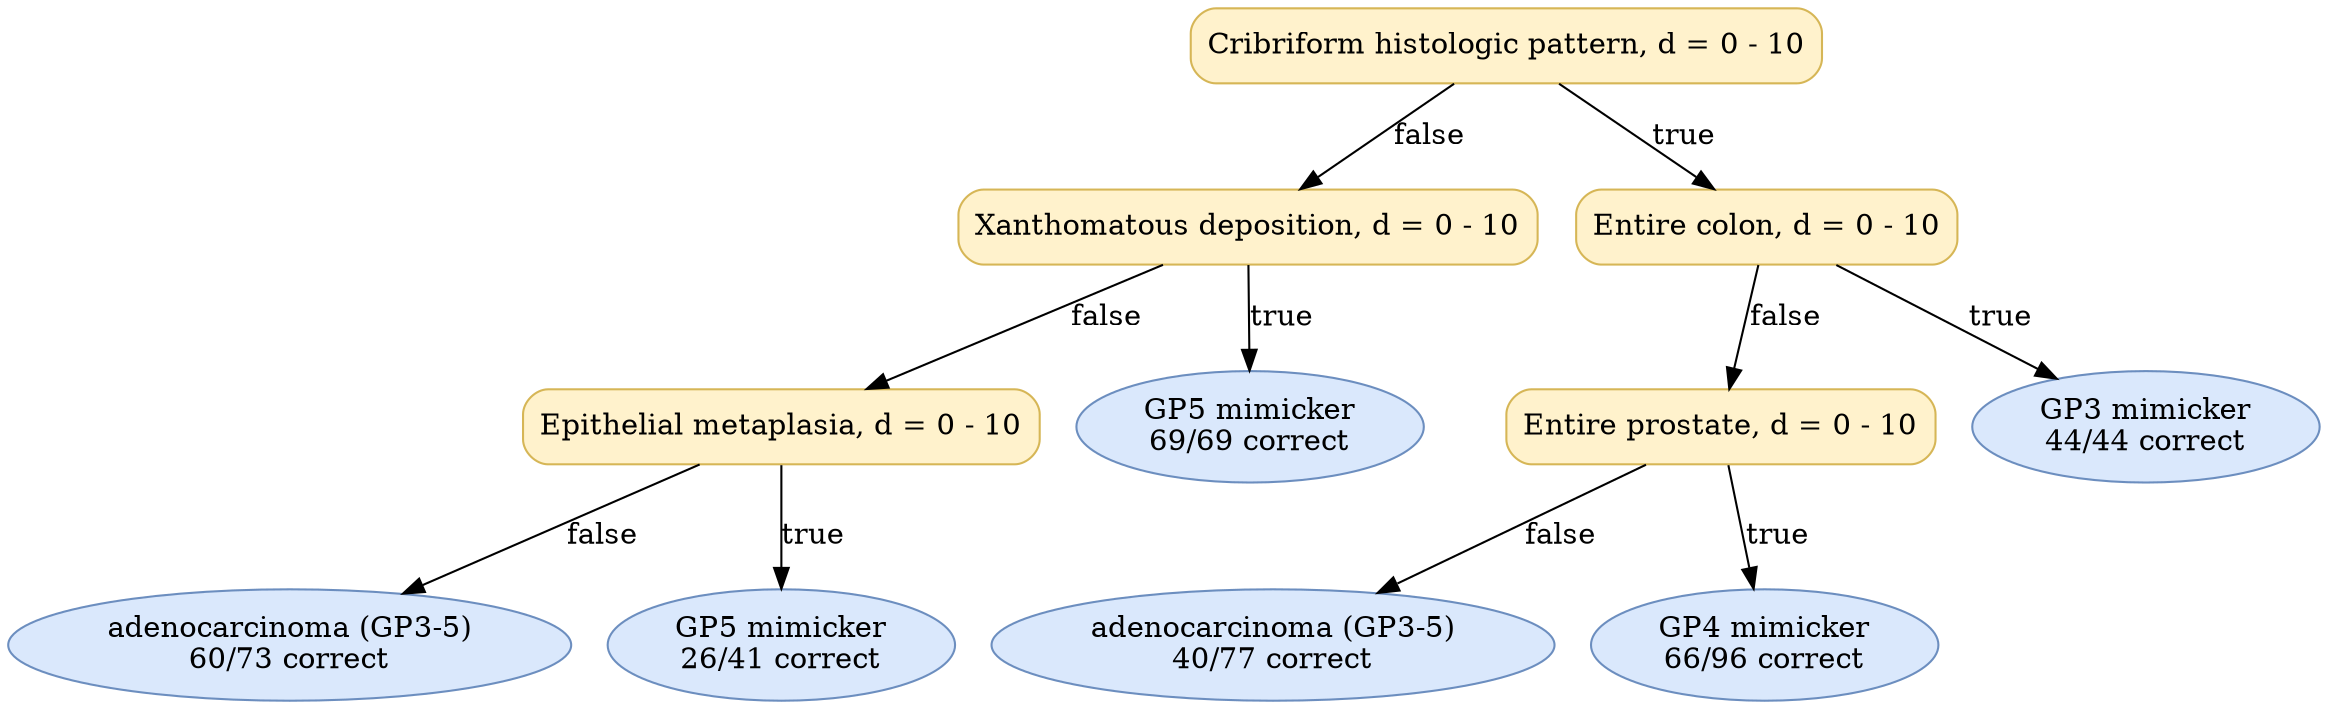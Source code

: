 digraph "DT" {
fontname="Times-Roman";
label="";
node [fontname="Times-Roman"];
Node1 [color="#D6B656", fillcolor="#FFF2CC", label="Cribriform histologic pattern, d = 0 - 10", shape="box", style="rounded,filled"];
Node2 [color="#D6B656", fillcolor="#FFF2CC", label="Xanthomatous deposition, d = 0 - 10", shape="box", style="rounded,filled"];
Node3 [color="#D6B656", fillcolor="#FFF2CC", label="Epithelial metaplasia, d = 0 - 10", shape="box", style="rounded,filled"];
Node4 [color="#6C8EBF", fillcolor="#DAE8FC", label=<adenocarcinoma (GP3-5)<br/>60/73 correct>, shape="ellipse", style="rounded,filled"];
Node5 [color="#6C8EBF", fillcolor="#DAE8FC", label=<GP5 mimicker<br/>26/41 correct>, shape="ellipse", style="rounded,filled"];
Node6 [color="#6C8EBF", fillcolor="#DAE8FC", label=<GP5 mimicker<br/>69/69 correct>, shape="ellipse", style="rounded,filled"];
Node7 [color="#D6B656", fillcolor="#FFF2CC", label="Entire colon, d = 0 - 10", shape="box", style="rounded,filled"];
Node8 [color="#D6B656", fillcolor="#FFF2CC", label="Entire prostate, d = 0 - 10", shape="box", style="rounded,filled"];
Node9 [color="#6C8EBF", fillcolor="#DAE8FC", label=<adenocarcinoma (GP3-5)<br/>40/77 correct>, shape="ellipse", style="rounded,filled"];
Node10 [color="#6C8EBF", fillcolor="#DAE8FC", label=<GP4 mimicker<br/>66/96 correct>, shape="ellipse", style="rounded,filled"];
Node11 [color="#6C8EBF", fillcolor="#DAE8FC", label=<GP3 mimicker<br/>44/44 correct>, shape="ellipse", style="rounded,filled"];
Node1 -> Node2  [key=0, label="false"];
Node1 -> Node7  [key=0, label="true"];
Node2 -> Node3  [key=0, label="false"];
Node2 -> Node6  [key=0, label="true"];
Node3 -> Node4  [key=0, label="false"];
Node3 -> Node5  [key=0, label="true"];
Node7 -> Node8  [key=0, label="false"];
Node7 -> Node11  [key=0, label="true"];
Node8 -> Node9  [key=0, label="false"];
Node8 -> Node10  [key=0, label="true"];
}
